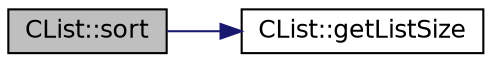 digraph "CList::sort"
{
 // LATEX_PDF_SIZE
  edge [fontname="Helvetica",fontsize="12",labelfontname="Helvetica",labelfontsize="12"];
  node [fontname="Helvetica",fontsize="12",shape=record];
  rankdir="LR";
  Node1 [label="CList::sort",height=0.2,width=0.4,color="black", fillcolor="grey75", style="filled", fontcolor="black",tooltip=" "];
  Node1 -> Node2 [color="midnightblue",fontsize="12",style="solid",fontname="Helvetica"];
  Node2 [label="CList::getListSize",height=0.2,width=0.4,color="black", fillcolor="white", style="filled",URL="$class_c_list.html#a8a5a711d30ef7a16260ef5d4041e95b5",tooltip=" "];
}

